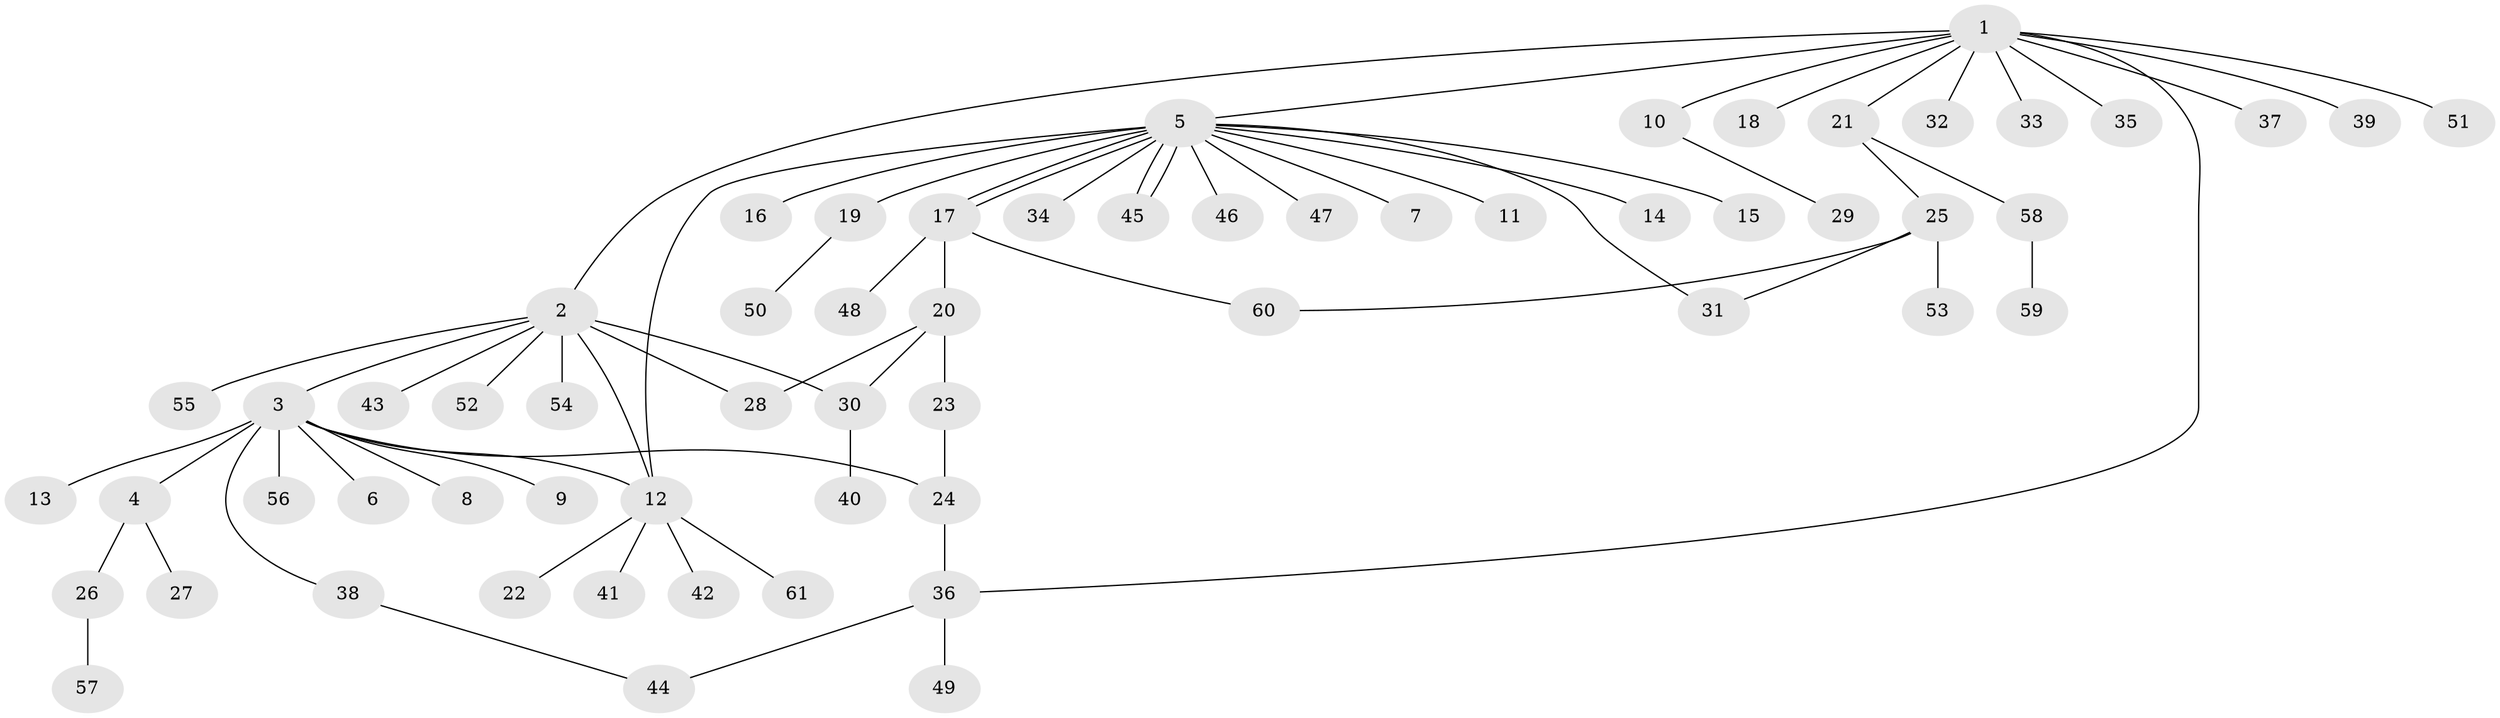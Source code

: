// coarse degree distribution, {7: 0.03333333333333333, 1: 0.8, 11: 0.03333333333333333, 12: 0.03333333333333333, 3: 0.06666666666666667, 4: 0.03333333333333333}
// Generated by graph-tools (version 1.1) at 2025/50/03/04/25 21:50:42]
// undirected, 61 vertices, 71 edges
graph export_dot {
graph [start="1"]
  node [color=gray90,style=filled];
  1;
  2;
  3;
  4;
  5;
  6;
  7;
  8;
  9;
  10;
  11;
  12;
  13;
  14;
  15;
  16;
  17;
  18;
  19;
  20;
  21;
  22;
  23;
  24;
  25;
  26;
  27;
  28;
  29;
  30;
  31;
  32;
  33;
  34;
  35;
  36;
  37;
  38;
  39;
  40;
  41;
  42;
  43;
  44;
  45;
  46;
  47;
  48;
  49;
  50;
  51;
  52;
  53;
  54;
  55;
  56;
  57;
  58;
  59;
  60;
  61;
  1 -- 2;
  1 -- 5;
  1 -- 10;
  1 -- 18;
  1 -- 21;
  1 -- 32;
  1 -- 33;
  1 -- 35;
  1 -- 36;
  1 -- 37;
  1 -- 39;
  1 -- 51;
  2 -- 3;
  2 -- 12;
  2 -- 28;
  2 -- 30;
  2 -- 43;
  2 -- 52;
  2 -- 54;
  2 -- 55;
  3 -- 4;
  3 -- 6;
  3 -- 8;
  3 -- 9;
  3 -- 12;
  3 -- 13;
  3 -- 24;
  3 -- 38;
  3 -- 56;
  4 -- 26;
  4 -- 27;
  5 -- 7;
  5 -- 11;
  5 -- 12;
  5 -- 14;
  5 -- 15;
  5 -- 16;
  5 -- 17;
  5 -- 17;
  5 -- 19;
  5 -- 31;
  5 -- 34;
  5 -- 45;
  5 -- 45;
  5 -- 46;
  5 -- 47;
  10 -- 29;
  12 -- 22;
  12 -- 41;
  12 -- 42;
  12 -- 61;
  17 -- 20;
  17 -- 48;
  17 -- 60;
  19 -- 50;
  20 -- 23;
  20 -- 28;
  20 -- 30;
  21 -- 25;
  21 -- 58;
  23 -- 24;
  24 -- 36;
  25 -- 31;
  25 -- 53;
  25 -- 60;
  26 -- 57;
  30 -- 40;
  36 -- 44;
  36 -- 49;
  38 -- 44;
  58 -- 59;
}
